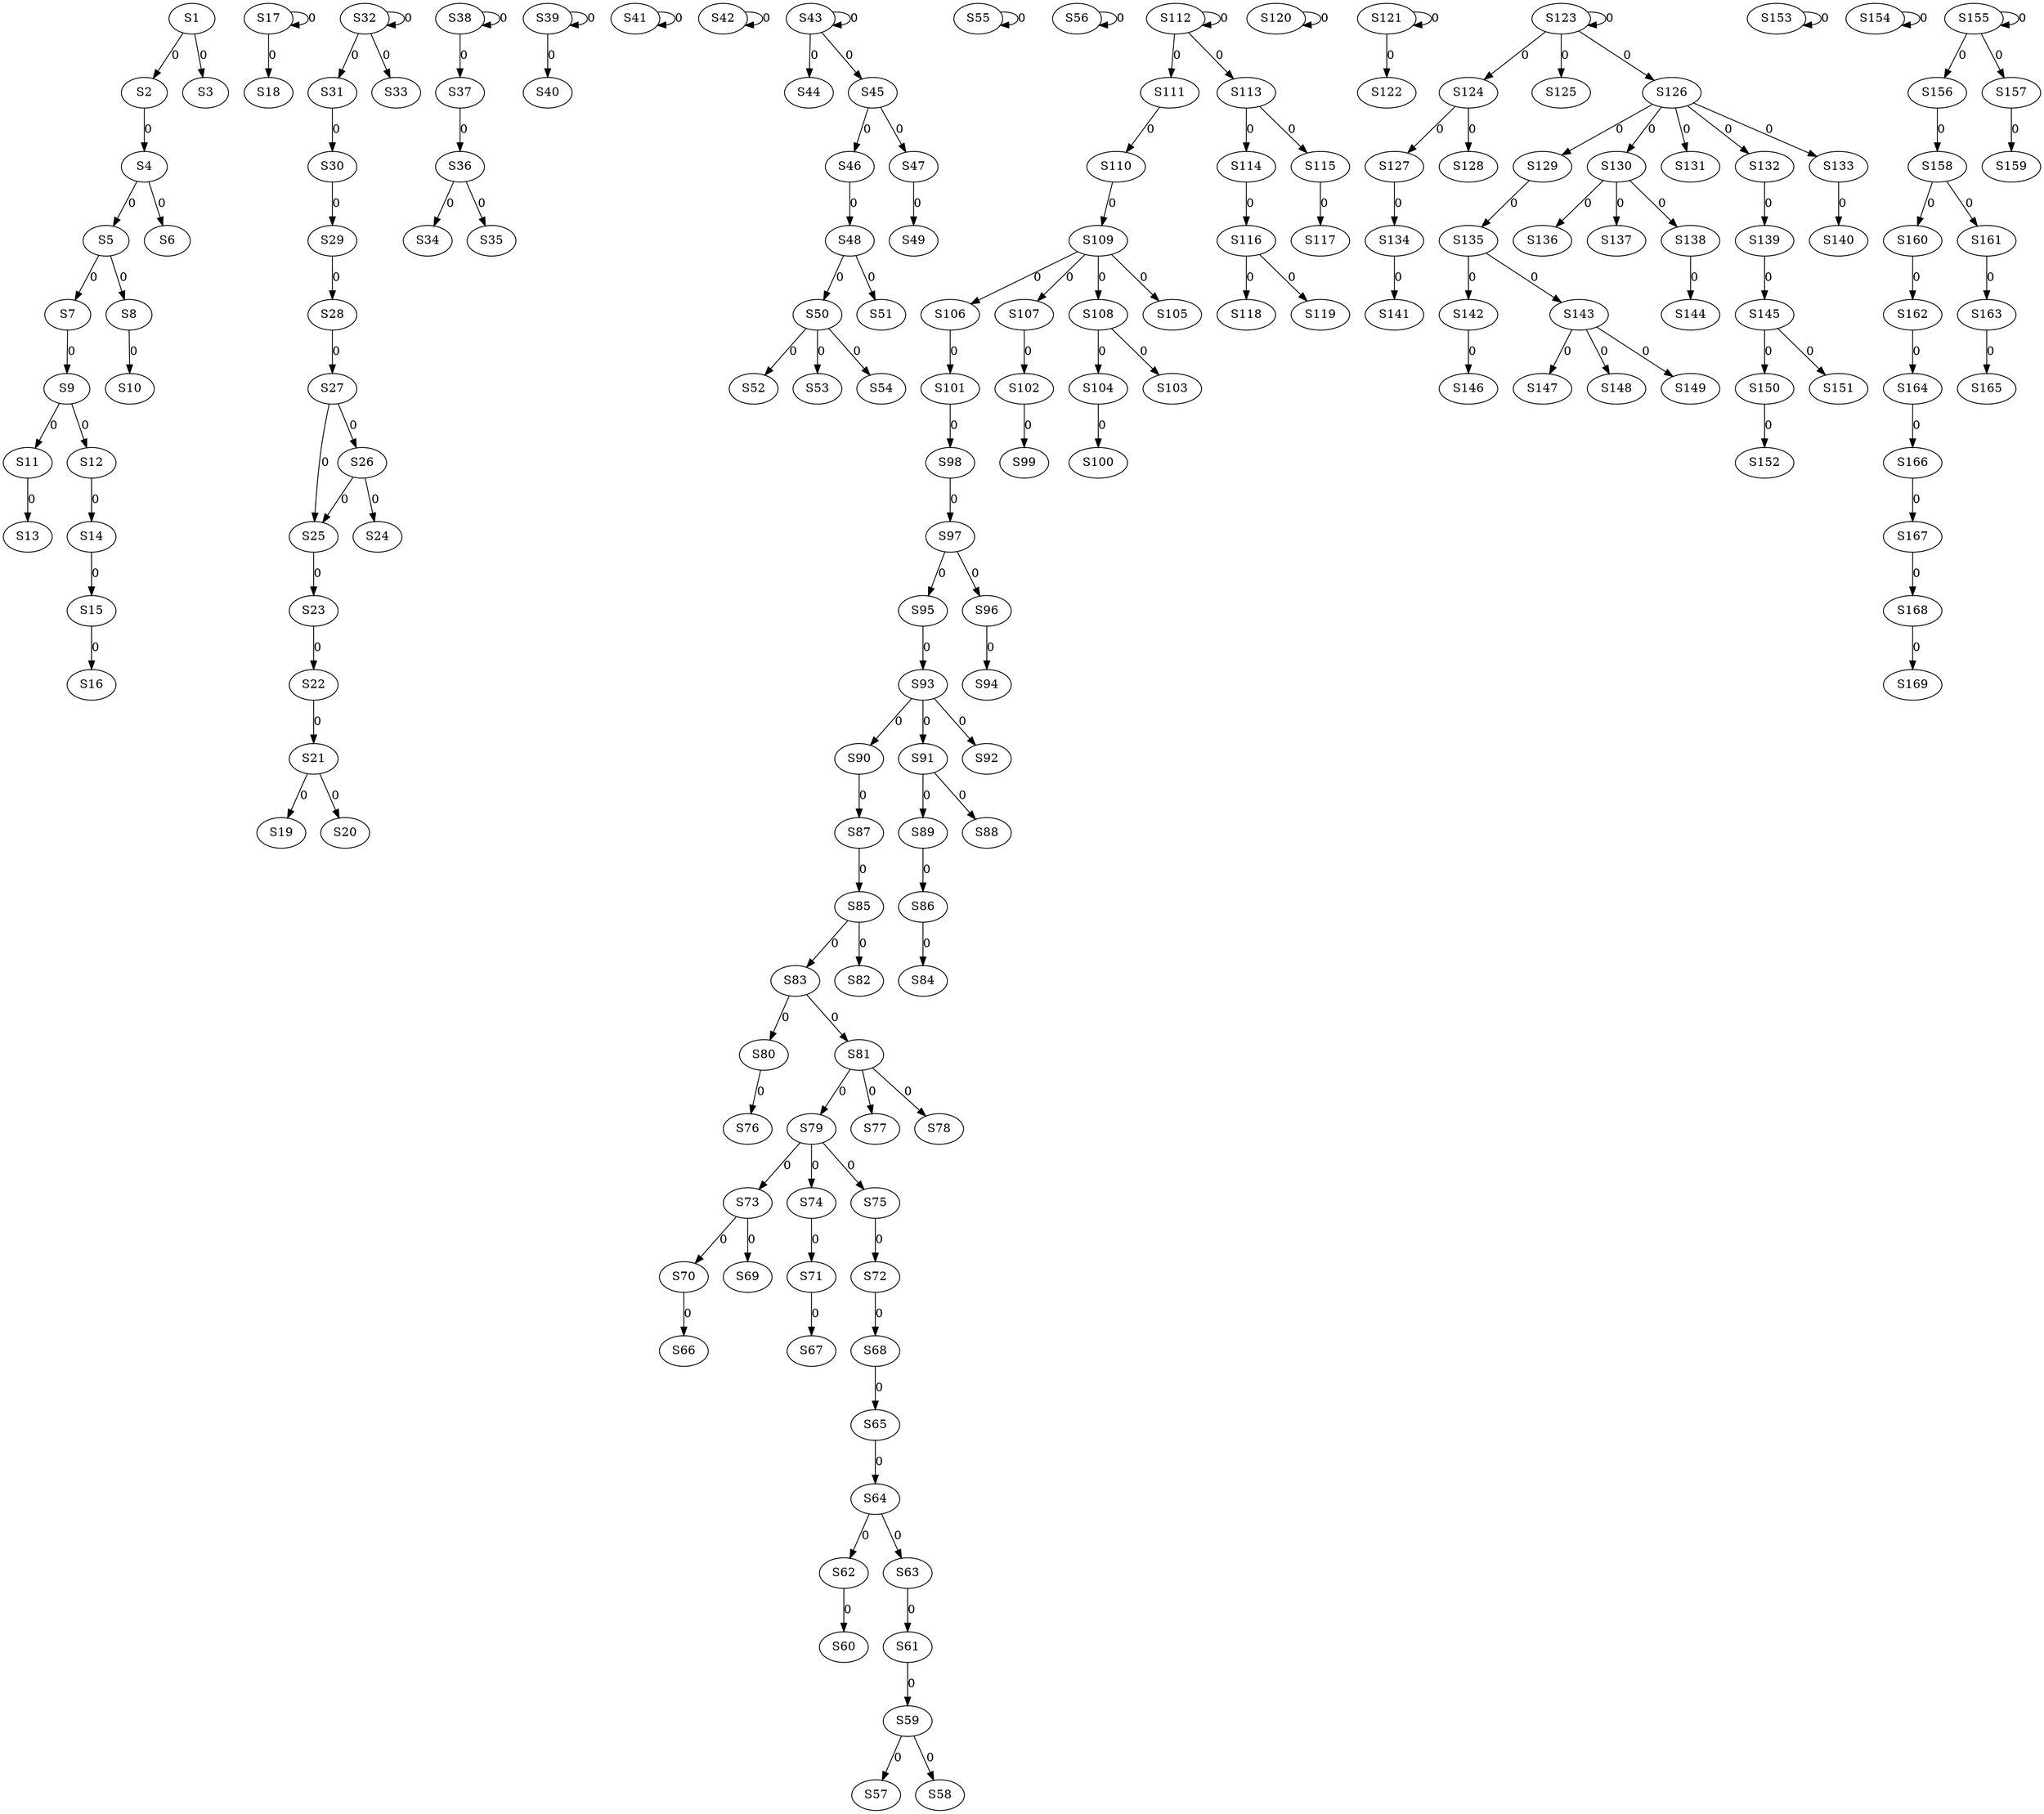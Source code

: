 strict digraph {
	S1 -> S2 [ label = 0 ];
	S1 -> S3 [ label = 0 ];
	S2 -> S4 [ label = 0 ];
	S4 -> S5 [ label = 0 ];
	S4 -> S6 [ label = 0 ];
	S5 -> S7 [ label = 0 ];
	S5 -> S8 [ label = 0 ];
	S7 -> S9 [ label = 0 ];
	S8 -> S10 [ label = 0 ];
	S9 -> S11 [ label = 0 ];
	S9 -> S12 [ label = 0 ];
	S11 -> S13 [ label = 0 ];
	S12 -> S14 [ label = 0 ];
	S14 -> S15 [ label = 0 ];
	S15 -> S16 [ label = 0 ];
	S17 -> S17 [ label = 0 ];
	S17 -> S18 [ label = 0 ];
	S21 -> S19 [ label = 0 ];
	S21 -> S20 [ label = 0 ];
	S22 -> S21 [ label = 0 ];
	S23 -> S22 [ label = 0 ];
	S25 -> S23 [ label = 0 ];
	S26 -> S24 [ label = 0 ];
	S27 -> S25 [ label = 0 ];
	S27 -> S26 [ label = 0 ];
	S28 -> S27 [ label = 0 ];
	S29 -> S28 [ label = 0 ];
	S30 -> S29 [ label = 0 ];
	S31 -> S30 [ label = 0 ];
	S32 -> S31 [ label = 0 ];
	S32 -> S32 [ label = 0 ];
	S32 -> S33 [ label = 0 ];
	S36 -> S34 [ label = 0 ];
	S36 -> S35 [ label = 0 ];
	S37 -> S36 [ label = 0 ];
	S38 -> S37 [ label = 0 ];
	S38 -> S38 [ label = 0 ];
	S39 -> S39 [ label = 0 ];
	S39 -> S40 [ label = 0 ];
	S41 -> S41 [ label = 0 ];
	S42 -> S42 [ label = 0 ];
	S43 -> S43 [ label = 0 ];
	S43 -> S44 [ label = 0 ];
	S43 -> S45 [ label = 0 ];
	S45 -> S46 [ label = 0 ];
	S45 -> S47 [ label = 0 ];
	S46 -> S48 [ label = 0 ];
	S47 -> S49 [ label = 0 ];
	S48 -> S50 [ label = 0 ];
	S48 -> S51 [ label = 0 ];
	S50 -> S52 [ label = 0 ];
	S50 -> S53 [ label = 0 ];
	S50 -> S54 [ label = 0 ];
	S55 -> S55 [ label = 0 ];
	S56 -> S56 [ label = 0 ];
	S59 -> S57 [ label = 0 ];
	S59 -> S58 [ label = 0 ];
	S61 -> S59 [ label = 0 ];
	S62 -> S60 [ label = 0 ];
	S63 -> S61 [ label = 0 ];
	S64 -> S62 [ label = 0 ];
	S64 -> S63 [ label = 0 ];
	S65 -> S64 [ label = 0 ];
	S68 -> S65 [ label = 0 ];
	S70 -> S66 [ label = 0 ];
	S71 -> S67 [ label = 0 ];
	S72 -> S68 [ label = 0 ];
	S73 -> S69 [ label = 0 ];
	S73 -> S70 [ label = 0 ];
	S74 -> S71 [ label = 0 ];
	S75 -> S72 [ label = 0 ];
	S79 -> S73 [ label = 0 ];
	S79 -> S74 [ label = 0 ];
	S79 -> S75 [ label = 0 ];
	S80 -> S76 [ label = 0 ];
	S81 -> S77 [ label = 0 ];
	S81 -> S78 [ label = 0 ];
	S81 -> S79 [ label = 0 ];
	S83 -> S80 [ label = 0 ];
	S83 -> S81 [ label = 0 ];
	S85 -> S82 [ label = 0 ];
	S85 -> S83 [ label = 0 ];
	S86 -> S84 [ label = 0 ];
	S87 -> S85 [ label = 0 ];
	S89 -> S86 [ label = 0 ];
	S90 -> S87 [ label = 0 ];
	S91 -> S88 [ label = 0 ];
	S91 -> S89 [ label = 0 ];
	S93 -> S90 [ label = 0 ];
	S93 -> S91 [ label = 0 ];
	S93 -> S92 [ label = 0 ];
	S95 -> S93 [ label = 0 ];
	S96 -> S94 [ label = 0 ];
	S97 -> S95 [ label = 0 ];
	S97 -> S96 [ label = 0 ];
	S98 -> S97 [ label = 0 ];
	S101 -> S98 [ label = 0 ];
	S102 -> S99 [ label = 0 ];
	S104 -> S100 [ label = 0 ];
	S106 -> S101 [ label = 0 ];
	S107 -> S102 [ label = 0 ];
	S108 -> S103 [ label = 0 ];
	S108 -> S104 [ label = 0 ];
	S109 -> S105 [ label = 0 ];
	S109 -> S106 [ label = 0 ];
	S109 -> S107 [ label = 0 ];
	S109 -> S108 [ label = 0 ];
	S110 -> S109 [ label = 0 ];
	S111 -> S110 [ label = 0 ];
	S112 -> S111 [ label = 0 ];
	S112 -> S112 [ label = 0 ];
	S112 -> S113 [ label = 0 ];
	S113 -> S114 [ label = 0 ];
	S113 -> S115 [ label = 0 ];
	S114 -> S116 [ label = 0 ];
	S115 -> S117 [ label = 0 ];
	S116 -> S118 [ label = 0 ];
	S116 -> S119 [ label = 0 ];
	S120 -> S120 [ label = 0 ];
	S121 -> S121 [ label = 0 ];
	S121 -> S122 [ label = 0 ];
	S123 -> S123 [ label = 0 ];
	S123 -> S124 [ label = 0 ];
	S123 -> S125 [ label = 0 ];
	S123 -> S126 [ label = 0 ];
	S124 -> S127 [ label = 0 ];
	S124 -> S128 [ label = 0 ];
	S126 -> S129 [ label = 0 ];
	S126 -> S130 [ label = 0 ];
	S126 -> S131 [ label = 0 ];
	S126 -> S132 [ label = 0 ];
	S126 -> S133 [ label = 0 ];
	S127 -> S134 [ label = 0 ];
	S129 -> S135 [ label = 0 ];
	S130 -> S136 [ label = 0 ];
	S130 -> S137 [ label = 0 ];
	S130 -> S138 [ label = 0 ];
	S132 -> S139 [ label = 0 ];
	S133 -> S140 [ label = 0 ];
	S134 -> S141 [ label = 0 ];
	S135 -> S142 [ label = 0 ];
	S135 -> S143 [ label = 0 ];
	S138 -> S144 [ label = 0 ];
	S139 -> S145 [ label = 0 ];
	S142 -> S146 [ label = 0 ];
	S143 -> S147 [ label = 0 ];
	S143 -> S148 [ label = 0 ];
	S143 -> S149 [ label = 0 ];
	S145 -> S150 [ label = 0 ];
	S145 -> S151 [ label = 0 ];
	S150 -> S152 [ label = 0 ];
	S153 -> S153 [ label = 0 ];
	S154 -> S154 [ label = 0 ];
	S155 -> S155 [ label = 0 ];
	S155 -> S156 [ label = 0 ];
	S155 -> S157 [ label = 0 ];
	S156 -> S158 [ label = 0 ];
	S157 -> S159 [ label = 0 ];
	S158 -> S160 [ label = 0 ];
	S158 -> S161 [ label = 0 ];
	S160 -> S162 [ label = 0 ];
	S161 -> S163 [ label = 0 ];
	S162 -> S164 [ label = 0 ];
	S163 -> S165 [ label = 0 ];
	S164 -> S166 [ label = 0 ];
	S166 -> S167 [ label = 0 ];
	S167 -> S168 [ label = 0 ];
	S168 -> S169 [ label = 0 ];
	S26 -> S25 [ label = 0 ];
}